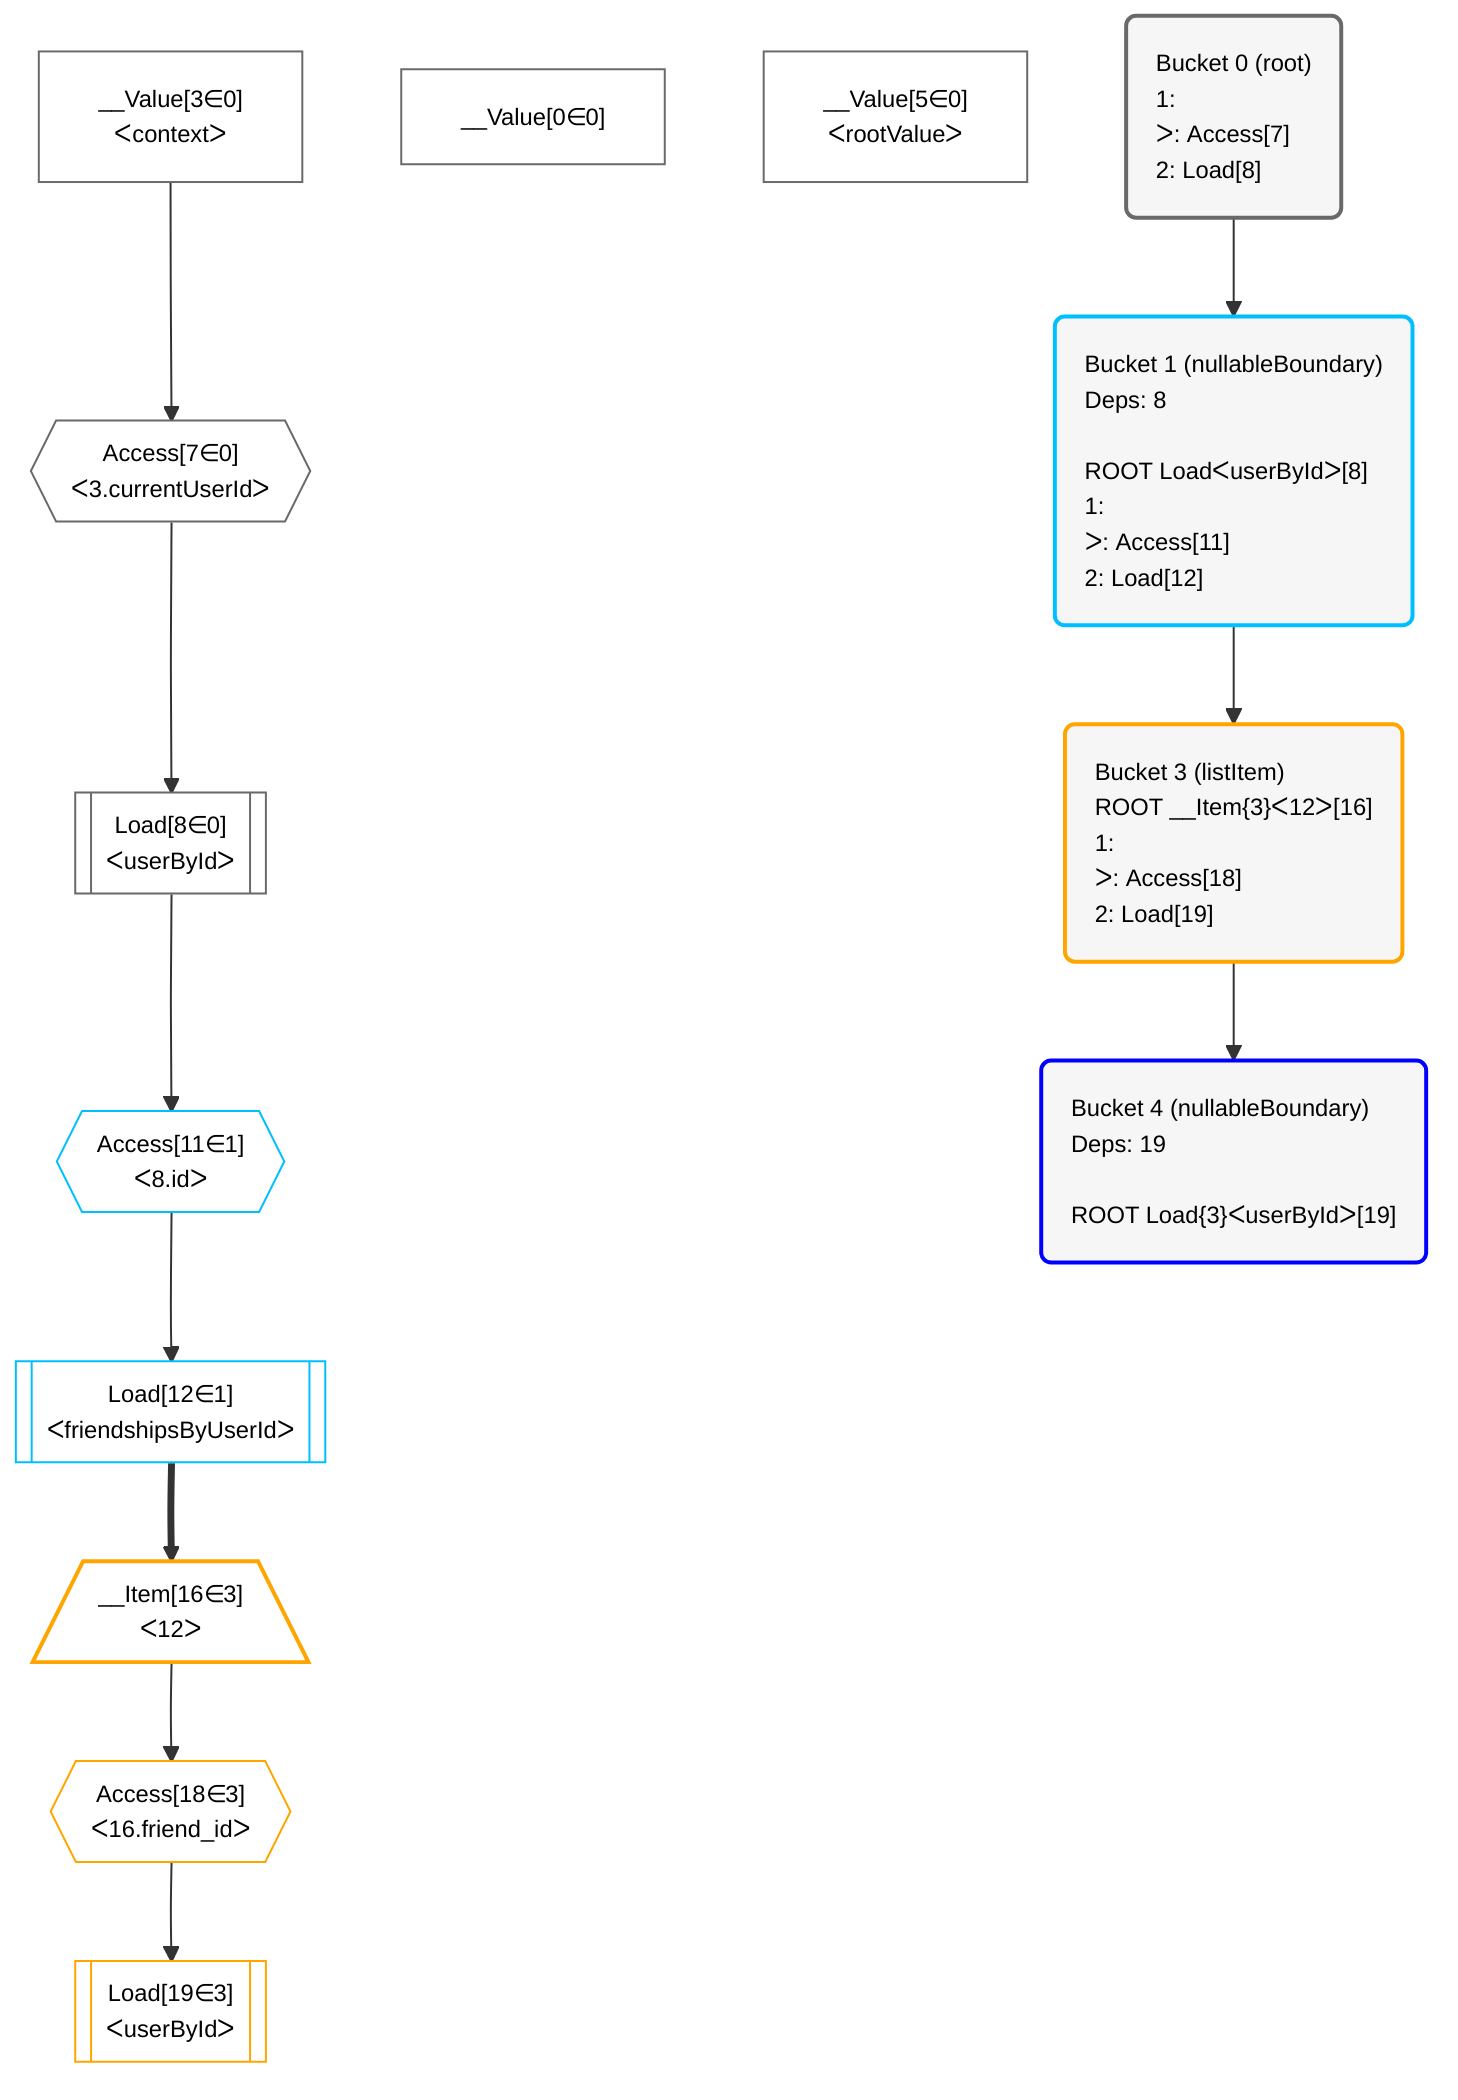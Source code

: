 %%{init: {'themeVariables': { 'fontSize': '12px'}}}%%
flowchart TD
    classDef path fill:#eee,stroke:#000,color:#000
    classDef plan fill:#fff,stroke-width:1px,color:#000
    classDef itemplan fill:#fff,stroke-width:2px,color:#000
    classDef unbatchedplan fill:#dff,stroke-width:1px,color:#000
    classDef sideeffectplan fill:#fcc,stroke-width:2px,color:#000
    classDef bucket fill:#f6f6f6,color:#000,stroke-width:2px,text-align:left


    %% plan dependencies
    Access7{{"Access[7∈0]<br />ᐸ3.currentUserIdᐳ"}}:::plan
    __Value3["__Value[3∈0]<br />ᐸcontextᐳ"]:::plan
    __Value3 --> Access7
    Load8[["Load[8∈0]<br />ᐸuserByIdᐳ"]]:::plan
    Access7 --> Load8
    __Value0["__Value[0∈0]"]:::plan
    __Value5["__Value[5∈0]<br />ᐸrootValueᐳ"]:::plan
    Access11{{"Access[11∈1]<br />ᐸ8.idᐳ"}}:::plan
    Load8 --> Access11
    Load12[["Load[12∈1]<br />ᐸfriendshipsByUserIdᐳ"]]:::plan
    Access11 --> Load12
    __Item16[/"__Item[16∈3]<br />ᐸ12ᐳ"\]:::itemplan
    Load12 ==> __Item16
    Access18{{"Access[18∈3]<br />ᐸ16.friend_idᐳ"}}:::plan
    __Item16 --> Access18
    Load19[["Load[19∈3]<br />ᐸuserByIdᐳ"]]:::plan
    Access18 --> Load19

    %% define steps

    Bucket0("Bucket 0 (root)<br />1: <br />ᐳ: Access[7]<br />2: Load[8]"):::bucket
    classDef bucket0 stroke:#696969
    class Bucket0,__Value0,__Value3,__Value5,Access7,Load8 bucket0
    Bucket1("Bucket 1 (nullableBoundary)<br />Deps: 8<br /><br />ROOT LoadᐸuserByIdᐳ[8]<br />1: <br />ᐳ: Access[11]<br />2: Load[12]"):::bucket
    classDef bucket1 stroke:#00bfff
    class Bucket1,Access11,Load12 bucket1
    Bucket3("Bucket 3 (listItem)<br />ROOT __Item{3}ᐸ12ᐳ[16]<br />1: <br />ᐳ: Access[18]<br />2: Load[19]"):::bucket
    classDef bucket3 stroke:#ffa500
    class Bucket3,__Item16,Access18,Load19 bucket3
    Bucket4("Bucket 4 (nullableBoundary)<br />Deps: 19<br /><br />ROOT Load{3}ᐸuserByIdᐳ[19]"):::bucket
    classDef bucket4 stroke:#0000ff
    class Bucket4 bucket4
    Bucket0 --> Bucket1
    Bucket1 --> Bucket3
    Bucket3 --> Bucket4